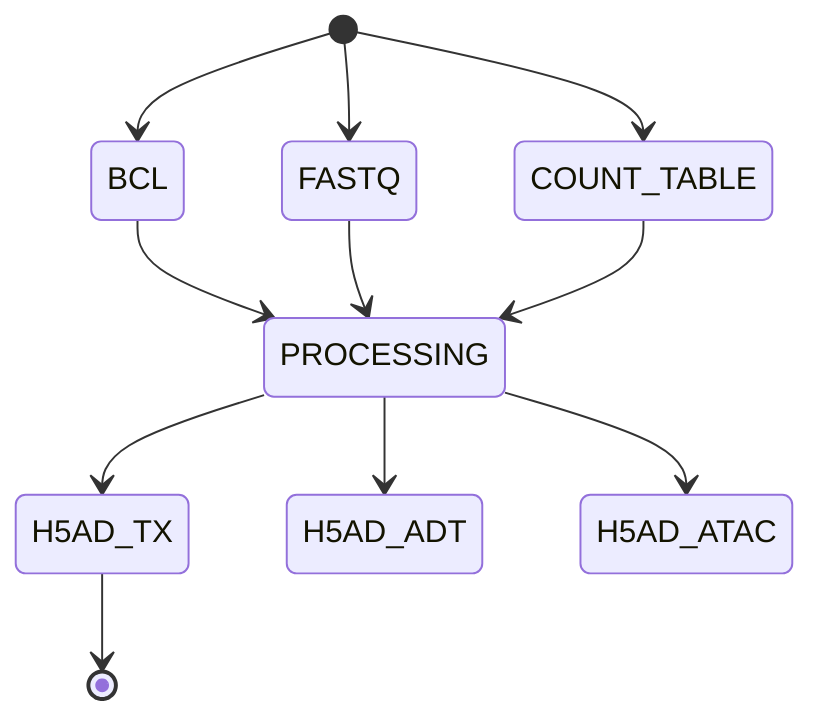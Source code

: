 stateDiagram-v2
    [*] --> BCL
    [*] --> FASTQ
    [*] --> COUNT_TABLE

    BCL --> PROCESSING
    FASTQ --> PROCESSING
    COUNT_TABLE --> PROCESSING

    PROCESSING --> H5AD_TX
    PROCESSING --> H5AD_ADT
    PROCESSING --> H5AD_ATAC


    H5AD_TX --> [*]